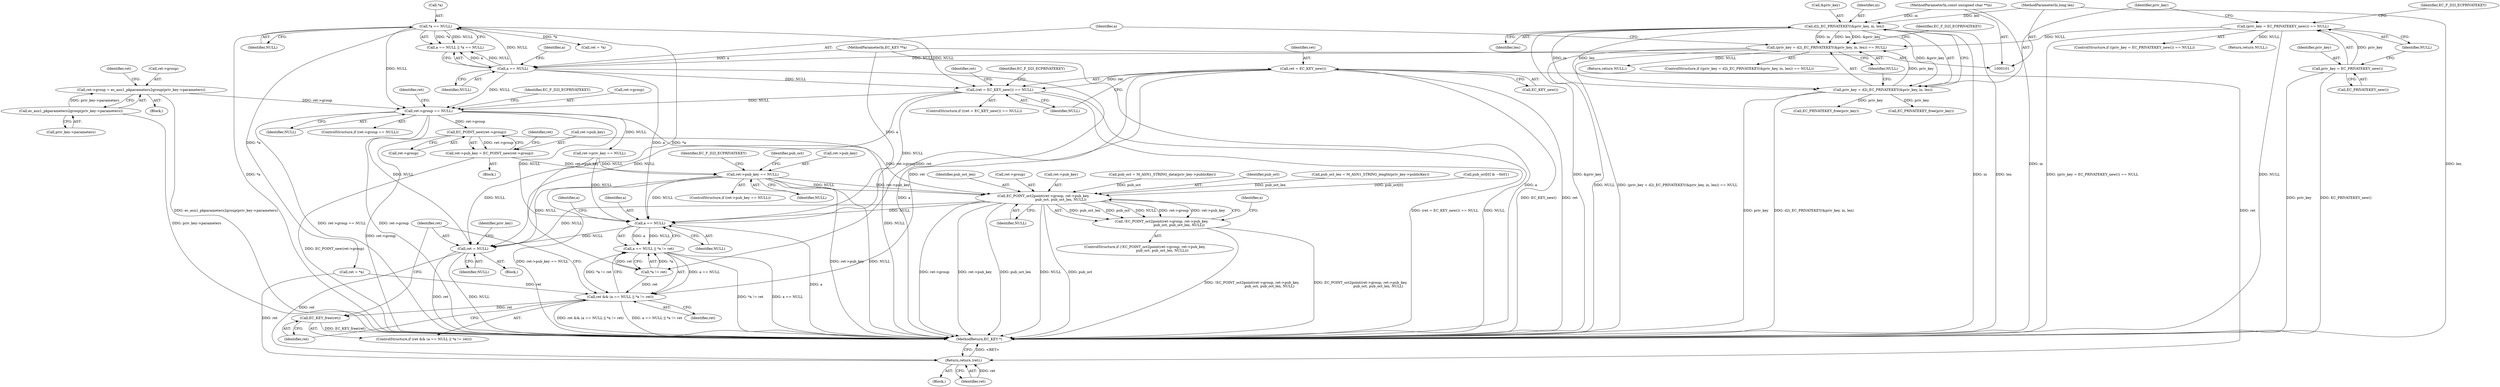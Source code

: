 digraph "0_openssl_1b4a8df38fc9ab3c089ca5765075ee53ec5bd66a@pointer" {
"1000274" [label="(Call,EC_POINT_new(ret->group))"];
"1000200" [label="(Call,ret->group == NULL)"];
"1000191" [label="(Call,ret->group = ec_asn1_pkparameters2group(priv_key->parameters))"];
"1000195" [label="(Call,ec_asn1_pkparameters2group(priv_key->parameters))"];
"1000150" [label="(Call,a == NULL)"];
"1000102" [label="(MethodParameterIn,EC_KEY **a)"];
"1000131" [label="(Call,(priv_key = d2i_EC_PRIVATEKEY(&priv_key, in, len)) == NULL)"];
"1000132" [label="(Call,priv_key = d2i_EC_PRIVATEKEY(&priv_key, in, len))"];
"1000134" [label="(Call,d2i_EC_PRIVATEKEY(&priv_key, in, len))"];
"1000103" [label="(MethodParameterIn,const unsigned char **in)"];
"1000104" [label="(MethodParameterIn,long len)"];
"1000119" [label="(Call,(priv_key = EC_PRIVATEKEY_new()) == NULL)"];
"1000120" [label="(Call,priv_key = EC_PRIVATEKEY_new())"];
"1000153" [label="(Call,*a == NULL)"];
"1000159" [label="(Call,(ret = EC_KEY_new()) == NULL)"];
"1000160" [label="(Call,ret = EC_KEY_new())"];
"1000270" [label="(Call,ret->pub_key = EC_POINT_new(ret->group))"];
"1000279" [label="(Call,ret->pub_key == NULL)"];
"1000314" [label="(Call,EC_POINT_oct2point(ret->group, ret->pub_key,\n                                pub_oct, pub_oct_len, NULL))"];
"1000313" [label="(Call,!EC_POINT_oct2point(ret->group, ret->pub_key,\n                                pub_oct, pub_oct_len, NULL))"];
"1000343" [label="(Call,a == NULL)"];
"1000342" [label="(Call,a == NULL || *a != ret)"];
"1000340" [label="(Call,ret && (a == NULL || *a != ret))"];
"1000350" [label="(Call,EC_KEY_free(ret))"];
"1000352" [label="(Call,ret = NULL)"];
"1000359" [label="(Return,return (ret);)"];
"1000283" [label="(Identifier,NULL)"];
"1000204" [label="(Identifier,NULL)"];
"1000133" [label="(Identifier,priv_key)"];
"1000275" [label="(Call,ret->group)"];
"1000359" [label="(Return,return (ret);)"];
"1000137" [label="(Identifier,in)"];
"1000279" [label="(Call,ret->pub_key == NULL)"];
"1000134" [label="(Call,d2i_EC_PRIVATEKEY(&priv_key, in, len))"];
"1000118" [label="(ControlStructure,if ((priv_key = EC_PRIVATEKEY_new()) == NULL))"];
"1000166" [label="(Identifier,EC_F_D2I_ECPRIVATEKEY)"];
"1000357" [label="(Call,EC_PRIVATEKEY_free(priv_key))"];
"1000201" [label="(Call,ret->group)"];
"1000135" [label="(Call,&priv_key)"];
"1000139" [label="(Identifier,NULL)"];
"1000175" [label="(Identifier,ret)"];
"1000312" [label="(ControlStructure,if (!EC_POINT_oct2point(ret->group, ret->pub_key,\n                                pub_oct, pub_oct_len, NULL)))"];
"1000132" [label="(Call,priv_key = d2i_EC_PRIVATEKEY(&priv_key, in, len))"];
"1000322" [label="(Identifier,pub_oct_len)"];
"1000131" [label="(Call,(priv_key = d2i_EC_PRIVATEKEY(&priv_key, in, len)) == NULL)"];
"1000270" [label="(Call,ret->pub_key = EC_POINT_new(ret->group))"];
"1000339" [label="(ControlStructure,if (ret && (a == NULL || *a != ret)))"];
"1000199" [label="(ControlStructure,if (ret->group == NULL))"];
"1000361" [label="(MethodReturn,EC_KEY *)"];
"1000123" [label="(Identifier,NULL)"];
"1000286" [label="(Identifier,EC_F_D2I_ECPRIVATEKEY)"];
"1000152" [label="(Identifier,NULL)"];
"1000212" [label="(Identifier,ret)"];
"1000119" [label="(Call,(priv_key = EC_PRIVATEKEY_new()) == NULL)"];
"1000159" [label="(Call,(ret = EC_KEY_new()) == NULL)"];
"1000191" [label="(Call,ret->group = ec_asn1_pkparameters2group(priv_key->parameters))"];
"1000120" [label="(Call,priv_key = EC_PRIVATEKEY_new())"];
"1000105" [label="(Block,)"];
"1000162" [label="(Call,EC_KEY_new())"];
"1000138" [label="(Identifier,len)"];
"1000341" [label="(Identifier,ret)"];
"1000144" [label="(Call,EC_PRIVATEKEY_free(priv_key))"];
"1000345" [label="(Identifier,NULL)"];
"1000259" [label="(Block,)"];
"1000323" [label="(Identifier,NULL)"];
"1000352" [label="(Call,ret = NULL)"];
"1000326" [label="(Identifier,a)"];
"1000102" [label="(MethodParameterIn,EC_KEY **a)"];
"1000153" [label="(Call,*a == NULL)"];
"1000350" [label="(Call,EC_KEY_free(ret))"];
"1000154" [label="(Call,*a)"];
"1000104" [label="(MethodParameterIn,long len)"];
"1000151" [label="(Identifier,a)"];
"1000161" [label="(Identifier,ret)"];
"1000200" [label="(Call,ret->group == NULL)"];
"1000343" [label="(Call,a == NULL)"];
"1000195" [label="(Call,ec_asn1_pkparameters2group(priv_key->parameters))"];
"1000342" [label="(Call,a == NULL || *a != ret)"];
"1000314" [label="(Call,EC_POINT_oct2point(ret->group, ret->pub_key,\n                                pub_oct, pub_oct_len, NULL))"];
"1000155" [label="(Identifier,a)"];
"1000142" [label="(Identifier,EC_F_D2I_ECPRIVATEKEY)"];
"1000315" [label="(Call,ret->group)"];
"1000344" [label="(Identifier,a)"];
"1000126" [label="(Identifier,EC_F_D2I_ECPRIVATEKEY)"];
"1000318" [label="(Call,ret->pub_key)"];
"1000170" [label="(Call,ret = *a)"];
"1000146" [label="(Return,return NULL;)"];
"1000121" [label="(Identifier,priv_key)"];
"1000290" [label="(Identifier,pub_oct)"];
"1000351" [label="(Identifier,ret)"];
"1000346" [label="(Call,*a != ret)"];
"1000196" [label="(Call,priv_key->parameters)"];
"1000158" [label="(ControlStructure,if ((ret = EC_KEY_new()) == NULL))"];
"1000271" [label="(Call,ret->pub_key)"];
"1000149" [label="(Call,a == NULL || *a == NULL)"];
"1000163" [label="(Identifier,NULL)"];
"1000122" [label="(Call,EC_PRIVATEKEY_new())"];
"1000207" [label="(Identifier,EC_F_D2I_ECPRIVATEKEY)"];
"1000338" [label="(Block,)"];
"1000192" [label="(Call,ret->group)"];
"1000289" [label="(Call,pub_oct = M_ASN1_STRING_data(priv_key->publicKey))"];
"1000239" [label="(Call,ret->priv_key == NULL)"];
"1000156" [label="(Identifier,NULL)"];
"1000280" [label="(Call,ret->pub_key)"];
"1000128" [label="(Return,return NULL;)"];
"1000348" [label="(Identifier,a)"];
"1000321" [label="(Identifier,pub_oct)"];
"1000150" [label="(Call,a == NULL)"];
"1000313" [label="(Call,!EC_POINT_oct2point(ret->group, ret->pub_key,\n                                pub_oct, pub_oct_len, NULL))"];
"1000295" [label="(Call,pub_oct_len = M_ASN1_STRING_length(priv_key->publicKey))"];
"1000354" [label="(Identifier,NULL)"];
"1000182" [label="(Block,)"];
"1000174" [label="(Call,ret = *a)"];
"1000130" [label="(ControlStructure,if ((priv_key = d2i_EC_PRIVATEKEY(&priv_key, in, len)) == NULL))"];
"1000281" [label="(Identifier,ret)"];
"1000103" [label="(MethodParameterIn,const unsigned char **in)"];
"1000356" [label="(Identifier,priv_key)"];
"1000340" [label="(Call,ret && (a == NULL || *a != ret))"];
"1000360" [label="(Identifier,ret)"];
"1000278" [label="(ControlStructure,if (ret->pub_key == NULL))"];
"1000160" [label="(Call,ret = EC_KEY_new())"];
"1000307" [label="(Call,pub_oct[0] & ~0x01)"];
"1000353" [label="(Identifier,ret)"];
"1000202" [label="(Identifier,ret)"];
"1000274" [label="(Call,EC_POINT_new(ret->group))"];
"1000274" -> "1000270"  [label="AST: "];
"1000274" -> "1000275"  [label="CFG: "];
"1000275" -> "1000274"  [label="AST: "];
"1000270" -> "1000274"  [label="CFG: "];
"1000274" -> "1000361"  [label="DDG: ret->group"];
"1000274" -> "1000270"  [label="DDG: ret->group"];
"1000200" -> "1000274"  [label="DDG: ret->group"];
"1000274" -> "1000314"  [label="DDG: ret->group"];
"1000200" -> "1000199"  [label="AST: "];
"1000200" -> "1000204"  [label="CFG: "];
"1000201" -> "1000200"  [label="AST: "];
"1000204" -> "1000200"  [label="AST: "];
"1000207" -> "1000200"  [label="CFG: "];
"1000212" -> "1000200"  [label="CFG: "];
"1000200" -> "1000361"  [label="DDG: ret->group"];
"1000200" -> "1000361"  [label="DDG: ret->group == NULL"];
"1000200" -> "1000361"  [label="DDG: NULL"];
"1000191" -> "1000200"  [label="DDG: ret->group"];
"1000150" -> "1000200"  [label="DDG: NULL"];
"1000153" -> "1000200"  [label="DDG: NULL"];
"1000159" -> "1000200"  [label="DDG: NULL"];
"1000200" -> "1000239"  [label="DDG: NULL"];
"1000200" -> "1000343"  [label="DDG: NULL"];
"1000200" -> "1000352"  [label="DDG: NULL"];
"1000191" -> "1000182"  [label="AST: "];
"1000191" -> "1000195"  [label="CFG: "];
"1000192" -> "1000191"  [label="AST: "];
"1000195" -> "1000191"  [label="AST: "];
"1000202" -> "1000191"  [label="CFG: "];
"1000191" -> "1000361"  [label="DDG: ec_asn1_pkparameters2group(priv_key->parameters)"];
"1000195" -> "1000191"  [label="DDG: priv_key->parameters"];
"1000195" -> "1000196"  [label="CFG: "];
"1000196" -> "1000195"  [label="AST: "];
"1000195" -> "1000361"  [label="DDG: priv_key->parameters"];
"1000150" -> "1000149"  [label="AST: "];
"1000150" -> "1000152"  [label="CFG: "];
"1000151" -> "1000150"  [label="AST: "];
"1000152" -> "1000150"  [label="AST: "];
"1000155" -> "1000150"  [label="CFG: "];
"1000149" -> "1000150"  [label="CFG: "];
"1000150" -> "1000361"  [label="DDG: a"];
"1000150" -> "1000149"  [label="DDG: a"];
"1000150" -> "1000149"  [label="DDG: NULL"];
"1000102" -> "1000150"  [label="DDG: a"];
"1000131" -> "1000150"  [label="DDG: NULL"];
"1000150" -> "1000153"  [label="DDG: NULL"];
"1000150" -> "1000159"  [label="DDG: NULL"];
"1000150" -> "1000343"  [label="DDG: a"];
"1000102" -> "1000101"  [label="AST: "];
"1000102" -> "1000361"  [label="DDG: a"];
"1000102" -> "1000343"  [label="DDG: a"];
"1000131" -> "1000130"  [label="AST: "];
"1000131" -> "1000139"  [label="CFG: "];
"1000132" -> "1000131"  [label="AST: "];
"1000139" -> "1000131"  [label="AST: "];
"1000142" -> "1000131"  [label="CFG: "];
"1000151" -> "1000131"  [label="CFG: "];
"1000131" -> "1000361"  [label="DDG: NULL"];
"1000131" -> "1000361"  [label="DDG: (priv_key = d2i_EC_PRIVATEKEY(&priv_key, in, len)) == NULL"];
"1000132" -> "1000131"  [label="DDG: priv_key"];
"1000134" -> "1000131"  [label="DDG: &priv_key"];
"1000134" -> "1000131"  [label="DDG: in"];
"1000134" -> "1000131"  [label="DDG: len"];
"1000119" -> "1000131"  [label="DDG: NULL"];
"1000131" -> "1000146"  [label="DDG: NULL"];
"1000132" -> "1000134"  [label="CFG: "];
"1000133" -> "1000132"  [label="AST: "];
"1000134" -> "1000132"  [label="AST: "];
"1000139" -> "1000132"  [label="CFG: "];
"1000132" -> "1000361"  [label="DDG: d2i_EC_PRIVATEKEY(&priv_key, in, len)"];
"1000132" -> "1000361"  [label="DDG: priv_key"];
"1000134" -> "1000132"  [label="DDG: &priv_key"];
"1000134" -> "1000132"  [label="DDG: in"];
"1000134" -> "1000132"  [label="DDG: len"];
"1000132" -> "1000144"  [label="DDG: priv_key"];
"1000132" -> "1000357"  [label="DDG: priv_key"];
"1000134" -> "1000138"  [label="CFG: "];
"1000135" -> "1000134"  [label="AST: "];
"1000137" -> "1000134"  [label="AST: "];
"1000138" -> "1000134"  [label="AST: "];
"1000134" -> "1000361"  [label="DDG: &priv_key"];
"1000134" -> "1000361"  [label="DDG: len"];
"1000134" -> "1000361"  [label="DDG: in"];
"1000103" -> "1000134"  [label="DDG: in"];
"1000104" -> "1000134"  [label="DDG: len"];
"1000103" -> "1000101"  [label="AST: "];
"1000103" -> "1000361"  [label="DDG: in"];
"1000104" -> "1000101"  [label="AST: "];
"1000104" -> "1000361"  [label="DDG: len"];
"1000119" -> "1000118"  [label="AST: "];
"1000119" -> "1000123"  [label="CFG: "];
"1000120" -> "1000119"  [label="AST: "];
"1000123" -> "1000119"  [label="AST: "];
"1000126" -> "1000119"  [label="CFG: "];
"1000133" -> "1000119"  [label="CFG: "];
"1000119" -> "1000361"  [label="DDG: NULL"];
"1000119" -> "1000361"  [label="DDG: (priv_key = EC_PRIVATEKEY_new()) == NULL"];
"1000120" -> "1000119"  [label="DDG: priv_key"];
"1000119" -> "1000128"  [label="DDG: NULL"];
"1000120" -> "1000122"  [label="CFG: "];
"1000121" -> "1000120"  [label="AST: "];
"1000122" -> "1000120"  [label="AST: "];
"1000123" -> "1000120"  [label="CFG: "];
"1000120" -> "1000361"  [label="DDG: priv_key"];
"1000120" -> "1000361"  [label="DDG: EC_PRIVATEKEY_new()"];
"1000153" -> "1000149"  [label="AST: "];
"1000153" -> "1000156"  [label="CFG: "];
"1000154" -> "1000153"  [label="AST: "];
"1000156" -> "1000153"  [label="AST: "];
"1000149" -> "1000153"  [label="CFG: "];
"1000153" -> "1000361"  [label="DDG: *a"];
"1000153" -> "1000149"  [label="DDG: *a"];
"1000153" -> "1000149"  [label="DDG: NULL"];
"1000153" -> "1000159"  [label="DDG: NULL"];
"1000153" -> "1000170"  [label="DDG: *a"];
"1000153" -> "1000174"  [label="DDG: *a"];
"1000153" -> "1000346"  [label="DDG: *a"];
"1000159" -> "1000158"  [label="AST: "];
"1000159" -> "1000163"  [label="CFG: "];
"1000160" -> "1000159"  [label="AST: "];
"1000163" -> "1000159"  [label="AST: "];
"1000166" -> "1000159"  [label="CFG: "];
"1000175" -> "1000159"  [label="CFG: "];
"1000159" -> "1000361"  [label="DDG: (ret = EC_KEY_new()) == NULL"];
"1000159" -> "1000361"  [label="DDG: NULL"];
"1000160" -> "1000159"  [label="DDG: ret"];
"1000159" -> "1000343"  [label="DDG: NULL"];
"1000159" -> "1000352"  [label="DDG: NULL"];
"1000160" -> "1000162"  [label="CFG: "];
"1000161" -> "1000160"  [label="AST: "];
"1000162" -> "1000160"  [label="AST: "];
"1000163" -> "1000160"  [label="CFG: "];
"1000160" -> "1000361"  [label="DDG: EC_KEY_new()"];
"1000160" -> "1000361"  [label="DDG: ret"];
"1000160" -> "1000340"  [label="DDG: ret"];
"1000160" -> "1000346"  [label="DDG: ret"];
"1000160" -> "1000359"  [label="DDG: ret"];
"1000270" -> "1000259"  [label="AST: "];
"1000271" -> "1000270"  [label="AST: "];
"1000281" -> "1000270"  [label="CFG: "];
"1000270" -> "1000361"  [label="DDG: EC_POINT_new(ret->group)"];
"1000270" -> "1000279"  [label="DDG: ret->pub_key"];
"1000279" -> "1000278"  [label="AST: "];
"1000279" -> "1000283"  [label="CFG: "];
"1000280" -> "1000279"  [label="AST: "];
"1000283" -> "1000279"  [label="AST: "];
"1000286" -> "1000279"  [label="CFG: "];
"1000290" -> "1000279"  [label="CFG: "];
"1000279" -> "1000361"  [label="DDG: ret->pub_key"];
"1000279" -> "1000361"  [label="DDG: NULL"];
"1000279" -> "1000361"  [label="DDG: ret->pub_key == NULL"];
"1000239" -> "1000279"  [label="DDG: NULL"];
"1000279" -> "1000314"  [label="DDG: ret->pub_key"];
"1000279" -> "1000314"  [label="DDG: NULL"];
"1000279" -> "1000343"  [label="DDG: NULL"];
"1000279" -> "1000352"  [label="DDG: NULL"];
"1000314" -> "1000313"  [label="AST: "];
"1000314" -> "1000323"  [label="CFG: "];
"1000315" -> "1000314"  [label="AST: "];
"1000318" -> "1000314"  [label="AST: "];
"1000321" -> "1000314"  [label="AST: "];
"1000322" -> "1000314"  [label="AST: "];
"1000323" -> "1000314"  [label="AST: "];
"1000313" -> "1000314"  [label="CFG: "];
"1000314" -> "1000361"  [label="DDG: ret->group"];
"1000314" -> "1000361"  [label="DDG: ret->pub_key"];
"1000314" -> "1000361"  [label="DDG: pub_oct_len"];
"1000314" -> "1000361"  [label="DDG: NULL"];
"1000314" -> "1000361"  [label="DDG: pub_oct"];
"1000314" -> "1000313"  [label="DDG: pub_oct_len"];
"1000314" -> "1000313"  [label="DDG: pub_oct"];
"1000314" -> "1000313"  [label="DDG: NULL"];
"1000314" -> "1000313"  [label="DDG: ret->group"];
"1000314" -> "1000313"  [label="DDG: ret->pub_key"];
"1000289" -> "1000314"  [label="DDG: pub_oct"];
"1000307" -> "1000314"  [label="DDG: pub_oct[0]"];
"1000295" -> "1000314"  [label="DDG: pub_oct_len"];
"1000314" -> "1000343"  [label="DDG: NULL"];
"1000314" -> "1000352"  [label="DDG: NULL"];
"1000313" -> "1000312"  [label="AST: "];
"1000326" -> "1000313"  [label="CFG: "];
"1000313" -> "1000361"  [label="DDG: !EC_POINT_oct2point(ret->group, ret->pub_key,\n                                pub_oct, pub_oct_len, NULL)"];
"1000313" -> "1000361"  [label="DDG: EC_POINT_oct2point(ret->group, ret->pub_key,\n                                pub_oct, pub_oct_len, NULL)"];
"1000343" -> "1000342"  [label="AST: "];
"1000343" -> "1000345"  [label="CFG: "];
"1000344" -> "1000343"  [label="AST: "];
"1000345" -> "1000343"  [label="AST: "];
"1000348" -> "1000343"  [label="CFG: "];
"1000342" -> "1000343"  [label="CFG: "];
"1000343" -> "1000361"  [label="DDG: a"];
"1000343" -> "1000342"  [label="DDG: a"];
"1000343" -> "1000342"  [label="DDG: NULL"];
"1000239" -> "1000343"  [label="DDG: NULL"];
"1000343" -> "1000352"  [label="DDG: NULL"];
"1000342" -> "1000340"  [label="AST: "];
"1000342" -> "1000346"  [label="CFG: "];
"1000346" -> "1000342"  [label="AST: "];
"1000340" -> "1000342"  [label="CFG: "];
"1000342" -> "1000361"  [label="DDG: a == NULL"];
"1000342" -> "1000361"  [label="DDG: *a != ret"];
"1000342" -> "1000340"  [label="DDG: a == NULL"];
"1000342" -> "1000340"  [label="DDG: *a != ret"];
"1000346" -> "1000342"  [label="DDG: *a"];
"1000346" -> "1000342"  [label="DDG: ret"];
"1000340" -> "1000339"  [label="AST: "];
"1000340" -> "1000341"  [label="CFG: "];
"1000341" -> "1000340"  [label="AST: "];
"1000351" -> "1000340"  [label="CFG: "];
"1000353" -> "1000340"  [label="CFG: "];
"1000340" -> "1000361"  [label="DDG: a == NULL || *a != ret"];
"1000340" -> "1000361"  [label="DDG: ret && (a == NULL || *a != ret)"];
"1000346" -> "1000340"  [label="DDG: ret"];
"1000174" -> "1000340"  [label="DDG: ret"];
"1000340" -> "1000350"  [label="DDG: ret"];
"1000350" -> "1000339"  [label="AST: "];
"1000350" -> "1000351"  [label="CFG: "];
"1000351" -> "1000350"  [label="AST: "];
"1000353" -> "1000350"  [label="CFG: "];
"1000350" -> "1000361"  [label="DDG: EC_KEY_free(ret)"];
"1000352" -> "1000338"  [label="AST: "];
"1000352" -> "1000354"  [label="CFG: "];
"1000353" -> "1000352"  [label="AST: "];
"1000354" -> "1000352"  [label="AST: "];
"1000356" -> "1000352"  [label="CFG: "];
"1000352" -> "1000361"  [label="DDG: ret"];
"1000352" -> "1000361"  [label="DDG: NULL"];
"1000239" -> "1000352"  [label="DDG: NULL"];
"1000352" -> "1000359"  [label="DDG: ret"];
"1000359" -> "1000105"  [label="AST: "];
"1000359" -> "1000360"  [label="CFG: "];
"1000360" -> "1000359"  [label="AST: "];
"1000361" -> "1000359"  [label="CFG: "];
"1000359" -> "1000361"  [label="DDG: <RET>"];
"1000360" -> "1000359"  [label="DDG: ret"];
"1000174" -> "1000359"  [label="DDG: ret"];
}
